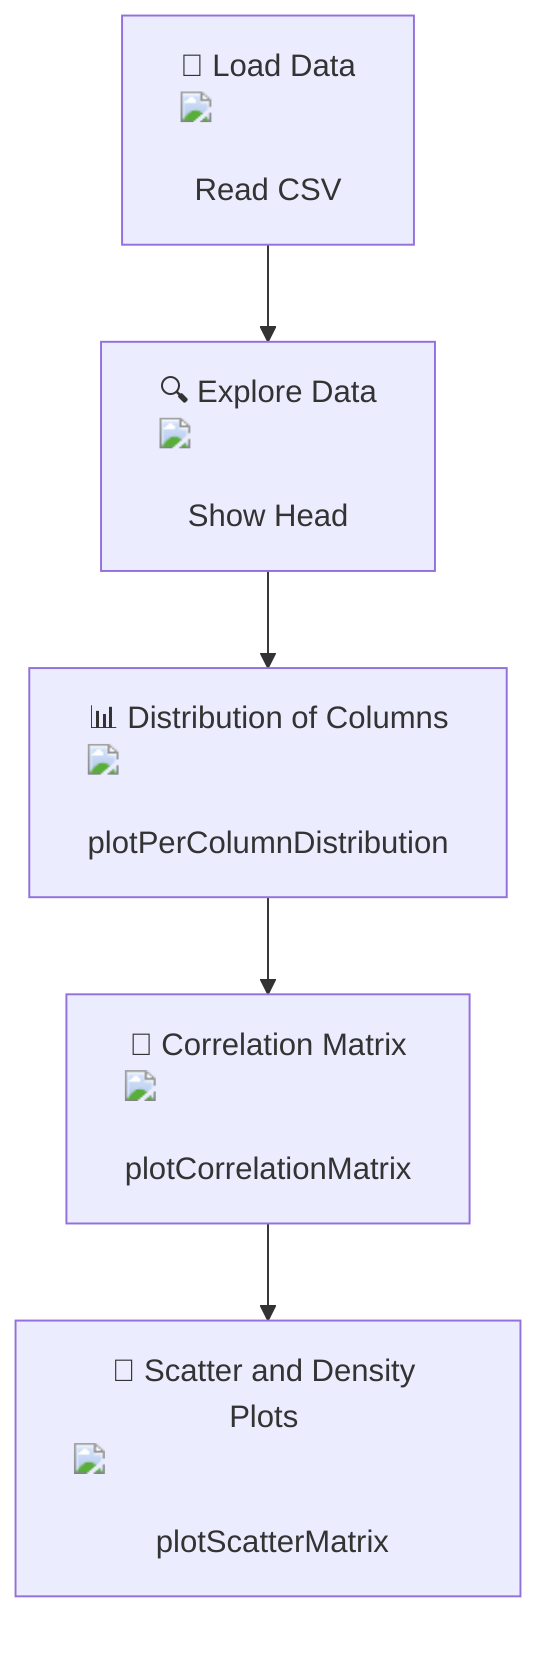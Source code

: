 flowchart TD
    A["📁 Load Data <img src='file.svg' /> <br/> Read CSV"] --> B["🔍 Explore Data <img src='table.svg' /> <br/> Show Head"]
    B --> C["📊 Distribution of Columns <img src='dummy_plots/barplot_template.svg' /> <br/> plotPerColumnDistribution"]
    C --> D["🧪 Correlation Matrix <img src='dummy_plots/boxplot_template.svg' /> <br/> plotCorrelationMatrix"]
    D --> E["🌌 Scatter and Density Plots <img src='dummy_plots/scatter_plot_template.svg' /> <br/> plotScatterMatrix"]